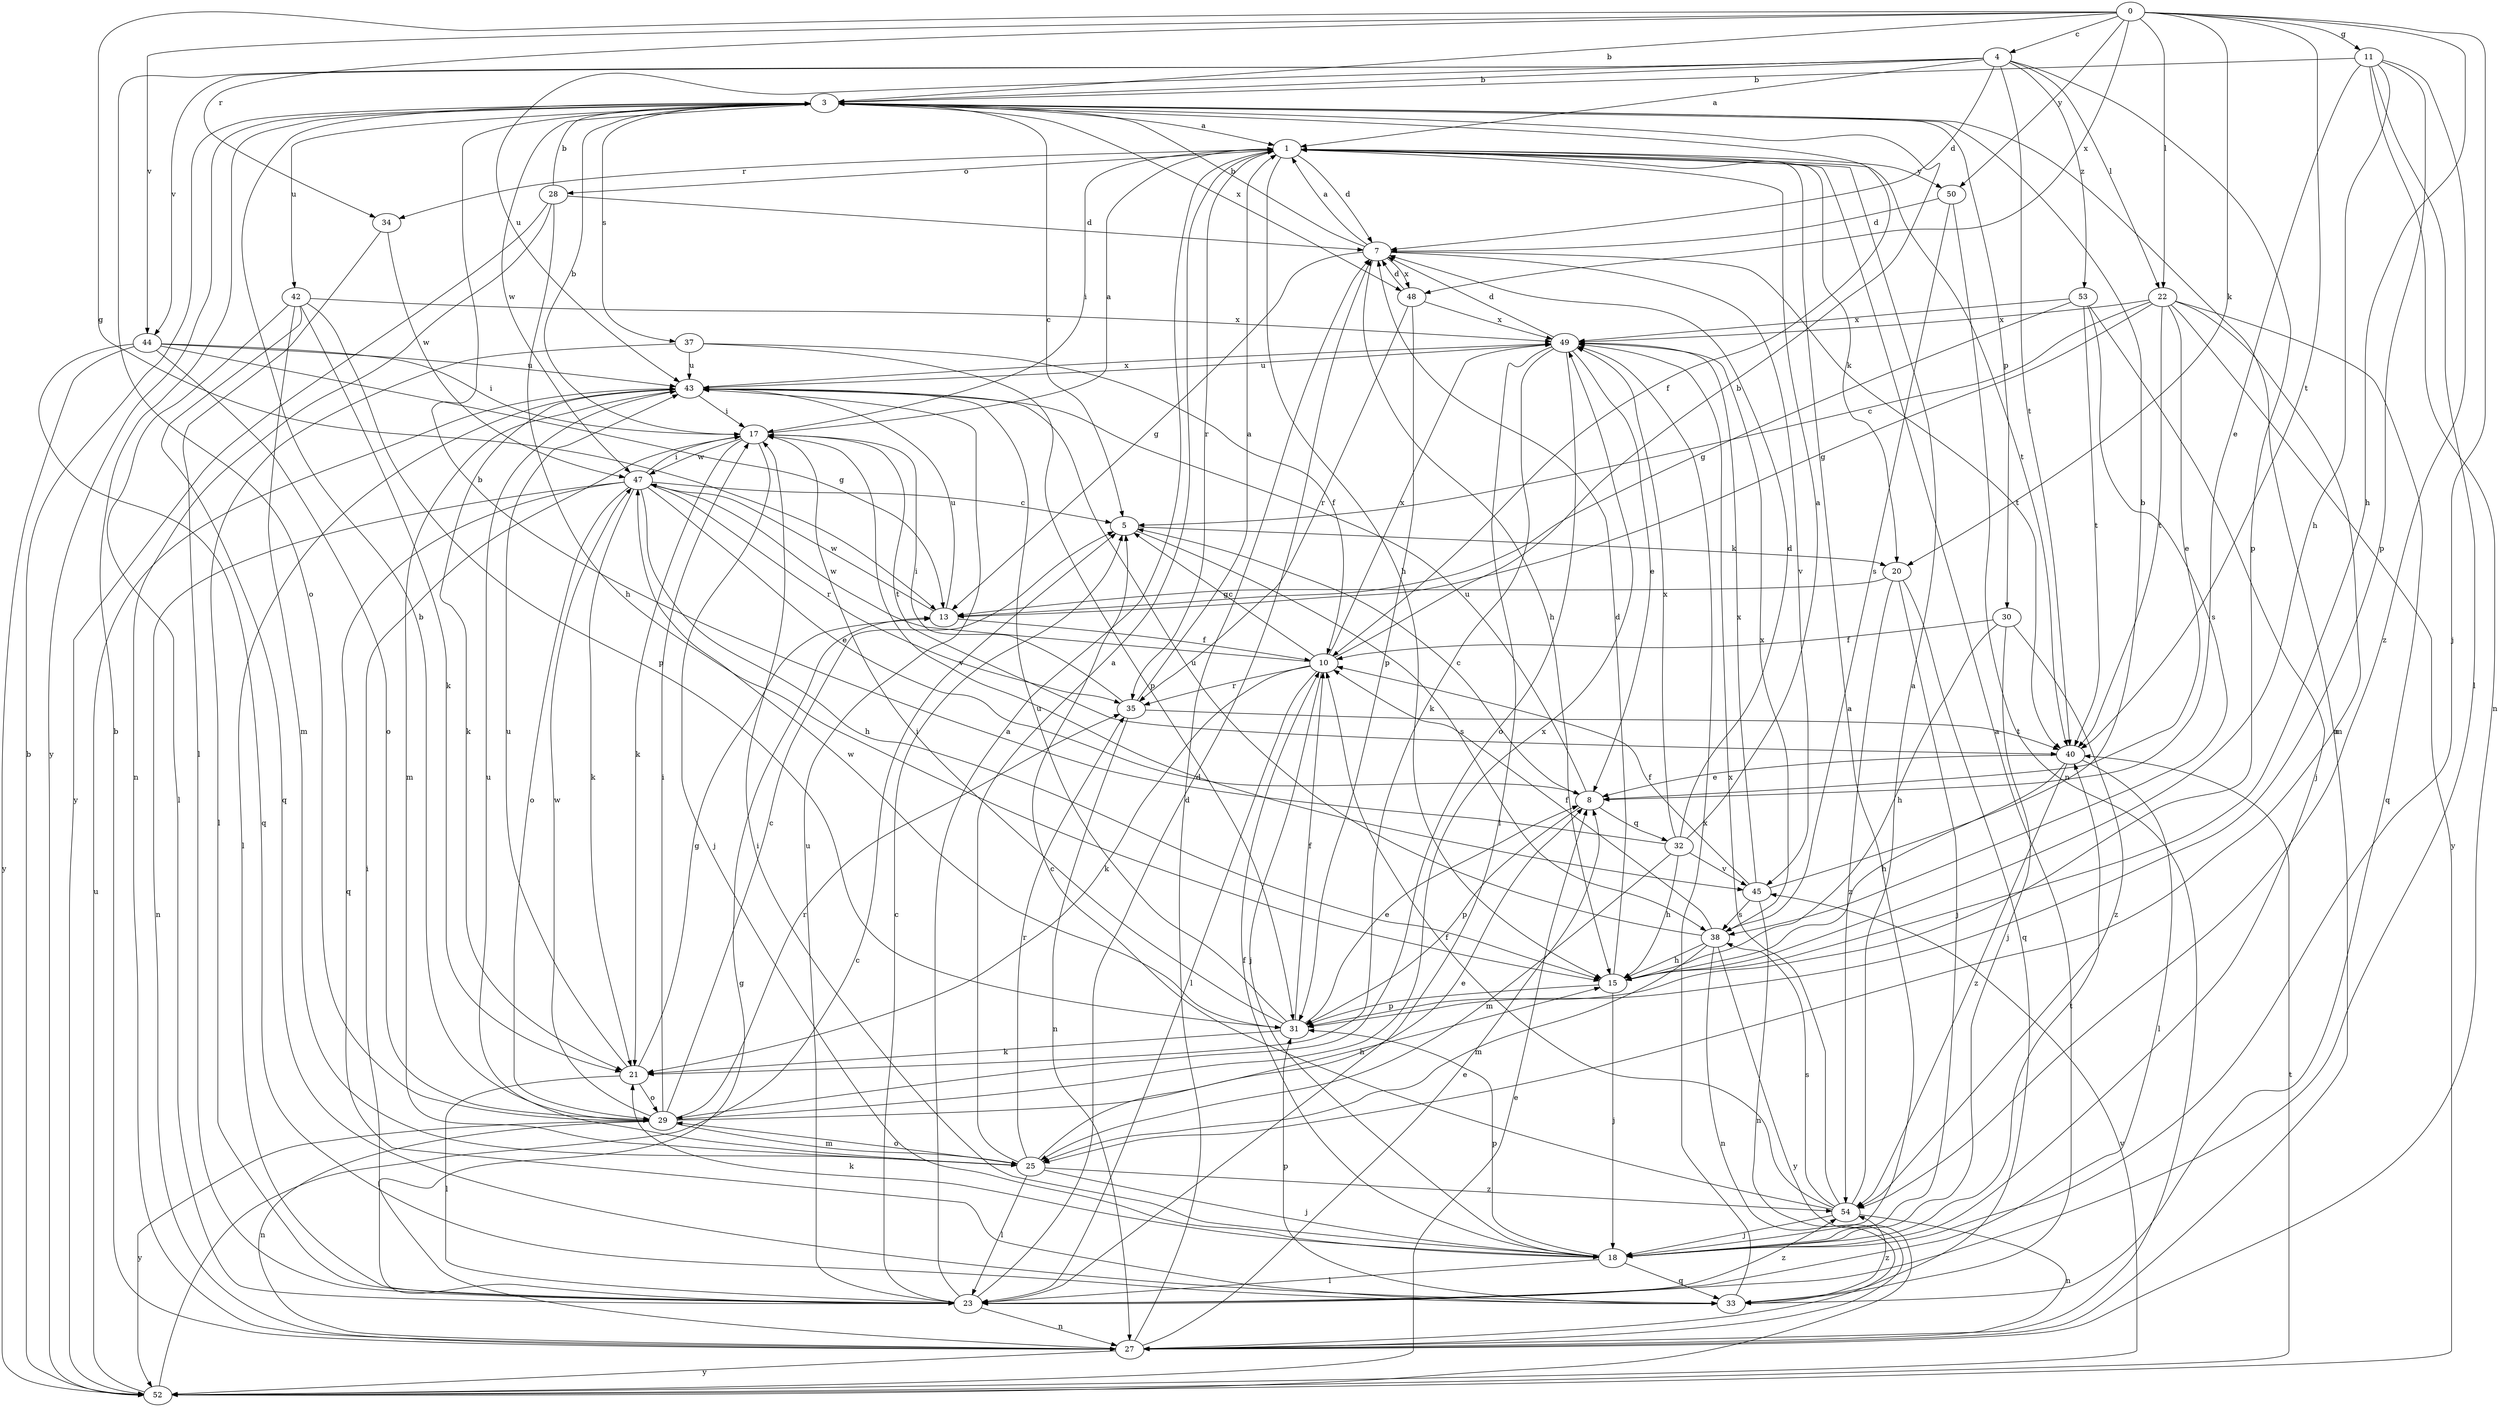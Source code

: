 strict digraph  {
0;
1;
3;
4;
5;
7;
8;
10;
11;
13;
15;
17;
18;
20;
21;
22;
23;
25;
27;
28;
29;
30;
31;
32;
33;
34;
35;
37;
38;
40;
42;
43;
44;
45;
47;
48;
49;
50;
52;
53;
54;
0 -> 3  [label=b];
0 -> 4  [label=c];
0 -> 11  [label=g];
0 -> 13  [label=g];
0 -> 15  [label=h];
0 -> 18  [label=j];
0 -> 20  [label=k];
0 -> 22  [label=l];
0 -> 34  [label=r];
0 -> 40  [label=t];
0 -> 44  [label=v];
0 -> 48  [label=x];
0 -> 50  [label=y];
1 -> 7  [label=d];
1 -> 15  [label=h];
1 -> 17  [label=i];
1 -> 20  [label=k];
1 -> 28  [label=o];
1 -> 34  [label=r];
1 -> 35  [label=r];
1 -> 40  [label=t];
1 -> 50  [label=y];
3 -> 1  [label=a];
3 -> 5  [label=c];
3 -> 10  [label=f];
3 -> 27  [label=n];
3 -> 30  [label=p];
3 -> 37  [label=s];
3 -> 42  [label=u];
3 -> 47  [label=w];
3 -> 48  [label=x];
3 -> 52  [label=y];
4 -> 1  [label=a];
4 -> 3  [label=b];
4 -> 7  [label=d];
4 -> 22  [label=l];
4 -> 29  [label=o];
4 -> 31  [label=p];
4 -> 40  [label=t];
4 -> 43  [label=u];
4 -> 44  [label=v];
4 -> 53  [label=z];
5 -> 20  [label=k];
5 -> 38  [label=s];
7 -> 1  [label=a];
7 -> 3  [label=b];
7 -> 13  [label=g];
7 -> 15  [label=h];
7 -> 40  [label=t];
7 -> 45  [label=v];
7 -> 48  [label=x];
8 -> 5  [label=c];
8 -> 31  [label=p];
8 -> 32  [label=q];
8 -> 43  [label=u];
10 -> 3  [label=b];
10 -> 5  [label=c];
10 -> 18  [label=j];
10 -> 21  [label=k];
10 -> 23  [label=l];
10 -> 35  [label=r];
10 -> 47  [label=w];
10 -> 49  [label=x];
11 -> 3  [label=b];
11 -> 8  [label=e];
11 -> 15  [label=h];
11 -> 23  [label=l];
11 -> 27  [label=n];
11 -> 31  [label=p];
11 -> 54  [label=z];
13 -> 10  [label=f];
13 -> 43  [label=u];
13 -> 47  [label=w];
15 -> 7  [label=d];
15 -> 18  [label=j];
15 -> 31  [label=p];
17 -> 1  [label=a];
17 -> 3  [label=b];
17 -> 18  [label=j];
17 -> 21  [label=k];
17 -> 40  [label=t];
17 -> 45  [label=v];
17 -> 47  [label=w];
18 -> 1  [label=a];
18 -> 10  [label=f];
18 -> 17  [label=i];
18 -> 21  [label=k];
18 -> 23  [label=l];
18 -> 31  [label=p];
18 -> 33  [label=q];
18 -> 40  [label=t];
20 -> 13  [label=g];
20 -> 18  [label=j];
20 -> 33  [label=q];
20 -> 54  [label=z];
21 -> 13  [label=g];
21 -> 23  [label=l];
21 -> 29  [label=o];
21 -> 43  [label=u];
22 -> 5  [label=c];
22 -> 8  [label=e];
22 -> 13  [label=g];
22 -> 25  [label=m];
22 -> 33  [label=q];
22 -> 40  [label=t];
22 -> 49  [label=x];
22 -> 52  [label=y];
23 -> 1  [label=a];
23 -> 5  [label=c];
23 -> 7  [label=d];
23 -> 17  [label=i];
23 -> 27  [label=n];
23 -> 43  [label=u];
23 -> 54  [label=z];
25 -> 1  [label=a];
25 -> 8  [label=e];
25 -> 18  [label=j];
25 -> 23  [label=l];
25 -> 29  [label=o];
25 -> 35  [label=r];
25 -> 43  [label=u];
25 -> 54  [label=z];
27 -> 3  [label=b];
27 -> 7  [label=d];
27 -> 8  [label=e];
27 -> 13  [label=g];
27 -> 52  [label=y];
28 -> 3  [label=b];
28 -> 7  [label=d];
28 -> 15  [label=h];
28 -> 27  [label=n];
28 -> 52  [label=y];
29 -> 3  [label=b];
29 -> 5  [label=c];
29 -> 15  [label=h];
29 -> 17  [label=i];
29 -> 25  [label=m];
29 -> 27  [label=n];
29 -> 35  [label=r];
29 -> 47  [label=w];
29 -> 49  [label=x];
29 -> 52  [label=y];
30 -> 10  [label=f];
30 -> 15  [label=h];
30 -> 18  [label=j];
30 -> 54  [label=z];
31 -> 8  [label=e];
31 -> 10  [label=f];
31 -> 17  [label=i];
31 -> 21  [label=k];
31 -> 43  [label=u];
31 -> 47  [label=w];
32 -> 1  [label=a];
32 -> 3  [label=b];
32 -> 7  [label=d];
32 -> 15  [label=h];
32 -> 25  [label=m];
32 -> 45  [label=v];
32 -> 49  [label=x];
33 -> 1  [label=a];
33 -> 31  [label=p];
33 -> 49  [label=x];
33 -> 54  [label=z];
34 -> 23  [label=l];
34 -> 47  [label=w];
35 -> 1  [label=a];
35 -> 17  [label=i];
35 -> 27  [label=n];
35 -> 40  [label=t];
37 -> 10  [label=f];
37 -> 23  [label=l];
37 -> 31  [label=p];
37 -> 43  [label=u];
38 -> 10  [label=f];
38 -> 15  [label=h];
38 -> 25  [label=m];
38 -> 27  [label=n];
38 -> 43  [label=u];
38 -> 49  [label=x];
38 -> 52  [label=y];
40 -> 8  [label=e];
40 -> 15  [label=h];
40 -> 23  [label=l];
40 -> 54  [label=z];
42 -> 21  [label=k];
42 -> 23  [label=l];
42 -> 25  [label=m];
42 -> 31  [label=p];
42 -> 33  [label=q];
42 -> 49  [label=x];
43 -> 17  [label=i];
43 -> 21  [label=k];
43 -> 23  [label=l];
43 -> 25  [label=m];
43 -> 49  [label=x];
44 -> 13  [label=g];
44 -> 17  [label=i];
44 -> 29  [label=o];
44 -> 33  [label=q];
44 -> 43  [label=u];
44 -> 52  [label=y];
45 -> 3  [label=b];
45 -> 10  [label=f];
45 -> 27  [label=n];
45 -> 38  [label=s];
45 -> 49  [label=x];
47 -> 5  [label=c];
47 -> 8  [label=e];
47 -> 15  [label=h];
47 -> 17  [label=i];
47 -> 21  [label=k];
47 -> 27  [label=n];
47 -> 29  [label=o];
47 -> 33  [label=q];
47 -> 35  [label=r];
48 -> 7  [label=d];
48 -> 31  [label=p];
48 -> 35  [label=r];
48 -> 49  [label=x];
49 -> 7  [label=d];
49 -> 8  [label=e];
49 -> 21  [label=k];
49 -> 23  [label=l];
49 -> 29  [label=o];
49 -> 43  [label=u];
50 -> 7  [label=d];
50 -> 27  [label=n];
50 -> 38  [label=s];
52 -> 3  [label=b];
52 -> 5  [label=c];
52 -> 8  [label=e];
52 -> 40  [label=t];
52 -> 43  [label=u];
52 -> 45  [label=v];
53 -> 13  [label=g];
53 -> 18  [label=j];
53 -> 38  [label=s];
53 -> 40  [label=t];
53 -> 49  [label=x];
54 -> 1  [label=a];
54 -> 5  [label=c];
54 -> 10  [label=f];
54 -> 18  [label=j];
54 -> 27  [label=n];
54 -> 38  [label=s];
54 -> 49  [label=x];
}
